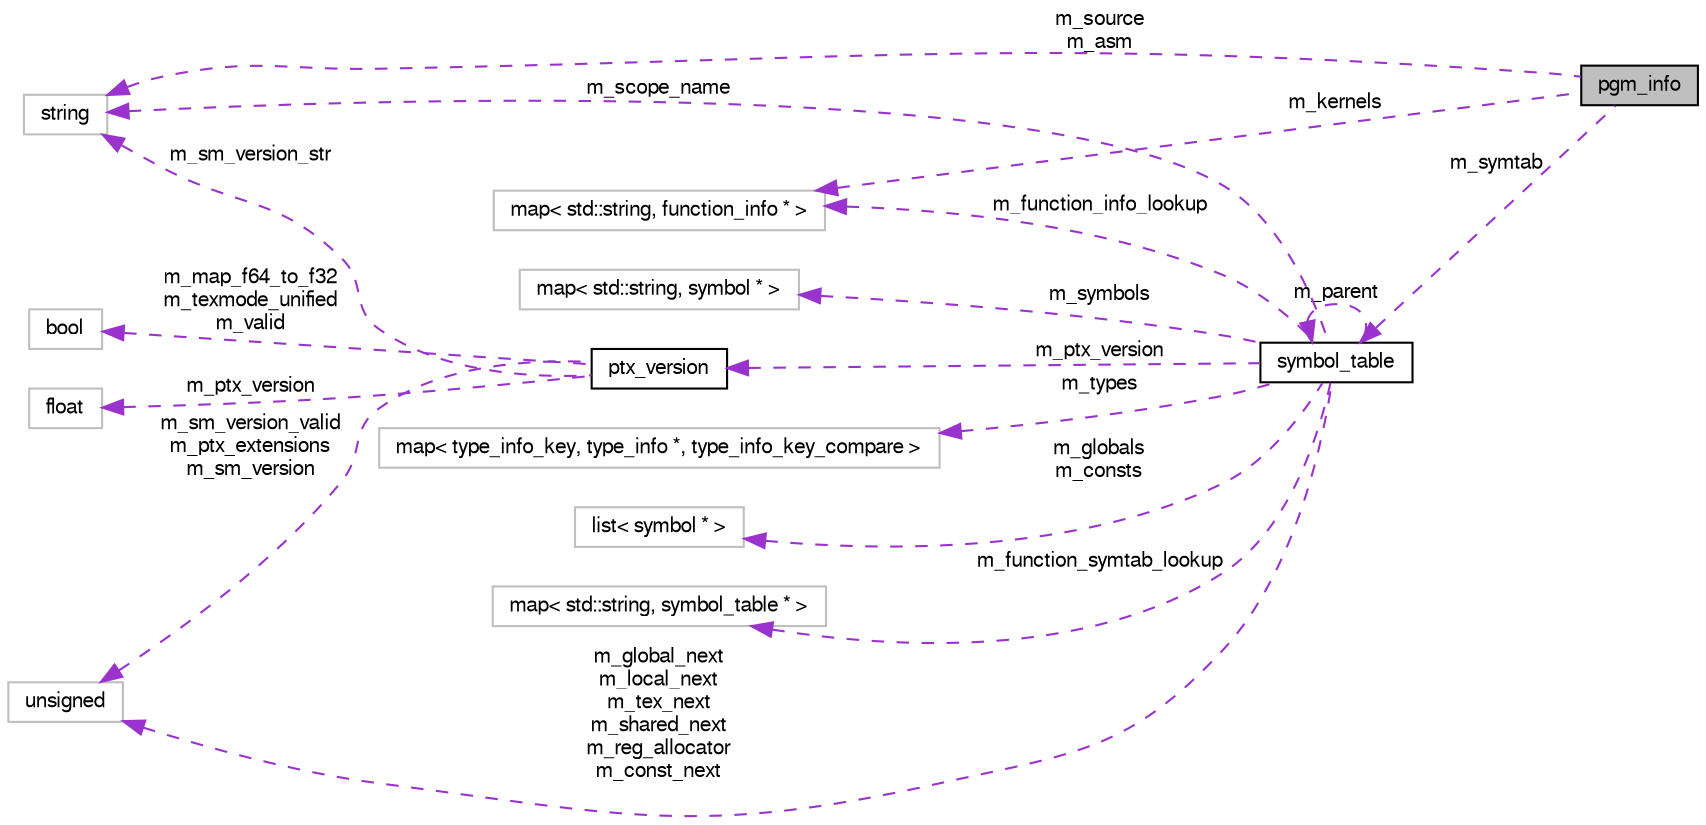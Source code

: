 digraph G
{
  bgcolor="transparent";
  edge [fontname="FreeSans",fontsize="10",labelfontname="FreeSans",labelfontsize="10"];
  node [fontname="FreeSans",fontsize="10",shape=record];
  rankdir=LR;
  Node1 [label="pgm_info",height=0.2,width=0.4,color="black", fillcolor="grey75", style="filled" fontcolor="black"];
  Node2 -> Node1 [dir=back,color="darkorchid3",fontsize="10",style="dashed",label="m_symtab",fontname="FreeSans"];
  Node2 [label="symbol_table",height=0.2,width=0.4,color="black",URL="$classsymbol__table.html"];
  Node3 -> Node2 [dir=back,color="darkorchid3",fontsize="10",style="dashed",label="m_symbols",fontname="FreeSans"];
  Node3 [label="map\< std::string, symbol * \>",height=0.2,width=0.4,color="grey75"];
  Node2 -> Node2 [dir=back,color="darkorchid3",fontsize="10",style="dashed",label="m_parent",fontname="FreeSans"];
  Node4 -> Node2 [dir=back,color="darkorchid3",fontsize="10",style="dashed",label="m_globals\nm_consts",fontname="FreeSans"];
  Node4 [label="list\< symbol * \>",height=0.2,width=0.4,color="grey75"];
  Node5 -> Node2 [dir=back,color="darkorchid3",fontsize="10",style="dashed",label="m_types",fontname="FreeSans"];
  Node5 [label="map\< type_info_key, type_info *, type_info_key_compare \>",height=0.2,width=0.4,color="grey75"];
  Node6 -> Node2 [dir=back,color="darkorchid3",fontsize="10",style="dashed",label="m_ptx_version",fontname="FreeSans"];
  Node6 [label="ptx_version",height=0.2,width=0.4,color="black",URL="$classptx__version.html"];
  Node7 -> Node6 [dir=back,color="darkorchid3",fontsize="10",style="dashed",label="m_ptx_version",fontname="FreeSans"];
  Node7 [label="float",height=0.2,width=0.4,color="grey75"];
  Node8 -> Node6 [dir=back,color="darkorchid3",fontsize="10",style="dashed",label="m_sm_version_str",fontname="FreeSans"];
  Node8 [label="string",height=0.2,width=0.4,color="grey75"];
  Node9 -> Node6 [dir=back,color="darkorchid3",fontsize="10",style="dashed",label="m_map_f64_to_f32\nm_texmode_unified\nm_valid",fontname="FreeSans"];
  Node9 [label="bool",height=0.2,width=0.4,color="grey75"];
  Node10 -> Node6 [dir=back,color="darkorchid3",fontsize="10",style="dashed",label="m_sm_version_valid\nm_ptx_extensions\nm_sm_version",fontname="FreeSans"];
  Node10 [label="unsigned",height=0.2,width=0.4,color="grey75"];
  Node8 -> Node2 [dir=back,color="darkorchid3",fontsize="10",style="dashed",label="m_scope_name",fontname="FreeSans"];
  Node11 -> Node2 [dir=back,color="darkorchid3",fontsize="10",style="dashed",label="m_function_symtab_lookup",fontname="FreeSans"];
  Node11 [label="map\< std::string, symbol_table * \>",height=0.2,width=0.4,color="grey75"];
  Node12 -> Node2 [dir=back,color="darkorchid3",fontsize="10",style="dashed",label="m_function_info_lookup",fontname="FreeSans"];
  Node12 [label="map\< std::string, function_info * \>",height=0.2,width=0.4,color="grey75"];
  Node10 -> Node2 [dir=back,color="darkorchid3",fontsize="10",style="dashed",label="m_global_next\nm_local_next\nm_tex_next\nm_shared_next\nm_reg_allocator\nm_const_next",fontname="FreeSans"];
  Node8 -> Node1 [dir=back,color="darkorchid3",fontsize="10",style="dashed",label="m_source\nm_asm",fontname="FreeSans"];
  Node12 -> Node1 [dir=back,color="darkorchid3",fontsize="10",style="dashed",label="m_kernels",fontname="FreeSans"];
}
